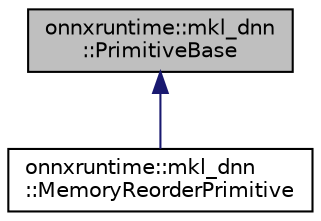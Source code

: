 digraph "onnxruntime::mkl_dnn::PrimitiveBase"
{
  edge [fontname="Helvetica",fontsize="10",labelfontname="Helvetica",labelfontsize="10"];
  node [fontname="Helvetica",fontsize="10",shape=record];
  Node0 [label="onnxruntime::mkl_dnn\l::PrimitiveBase",height=0.2,width=0.4,color="black", fillcolor="grey75", style="filled", fontcolor="black"];
  Node0 -> Node1 [dir="back",color="midnightblue",fontsize="10",style="solid",fontname="Helvetica"];
  Node1 [label="onnxruntime::mkl_dnn\l::MemoryReorderPrimitive",height=0.2,width=0.4,color="black", fillcolor="white", style="filled",URL="$classonnxruntime_1_1mkl__dnn_1_1MemoryReorderPrimitive.html"];
}
